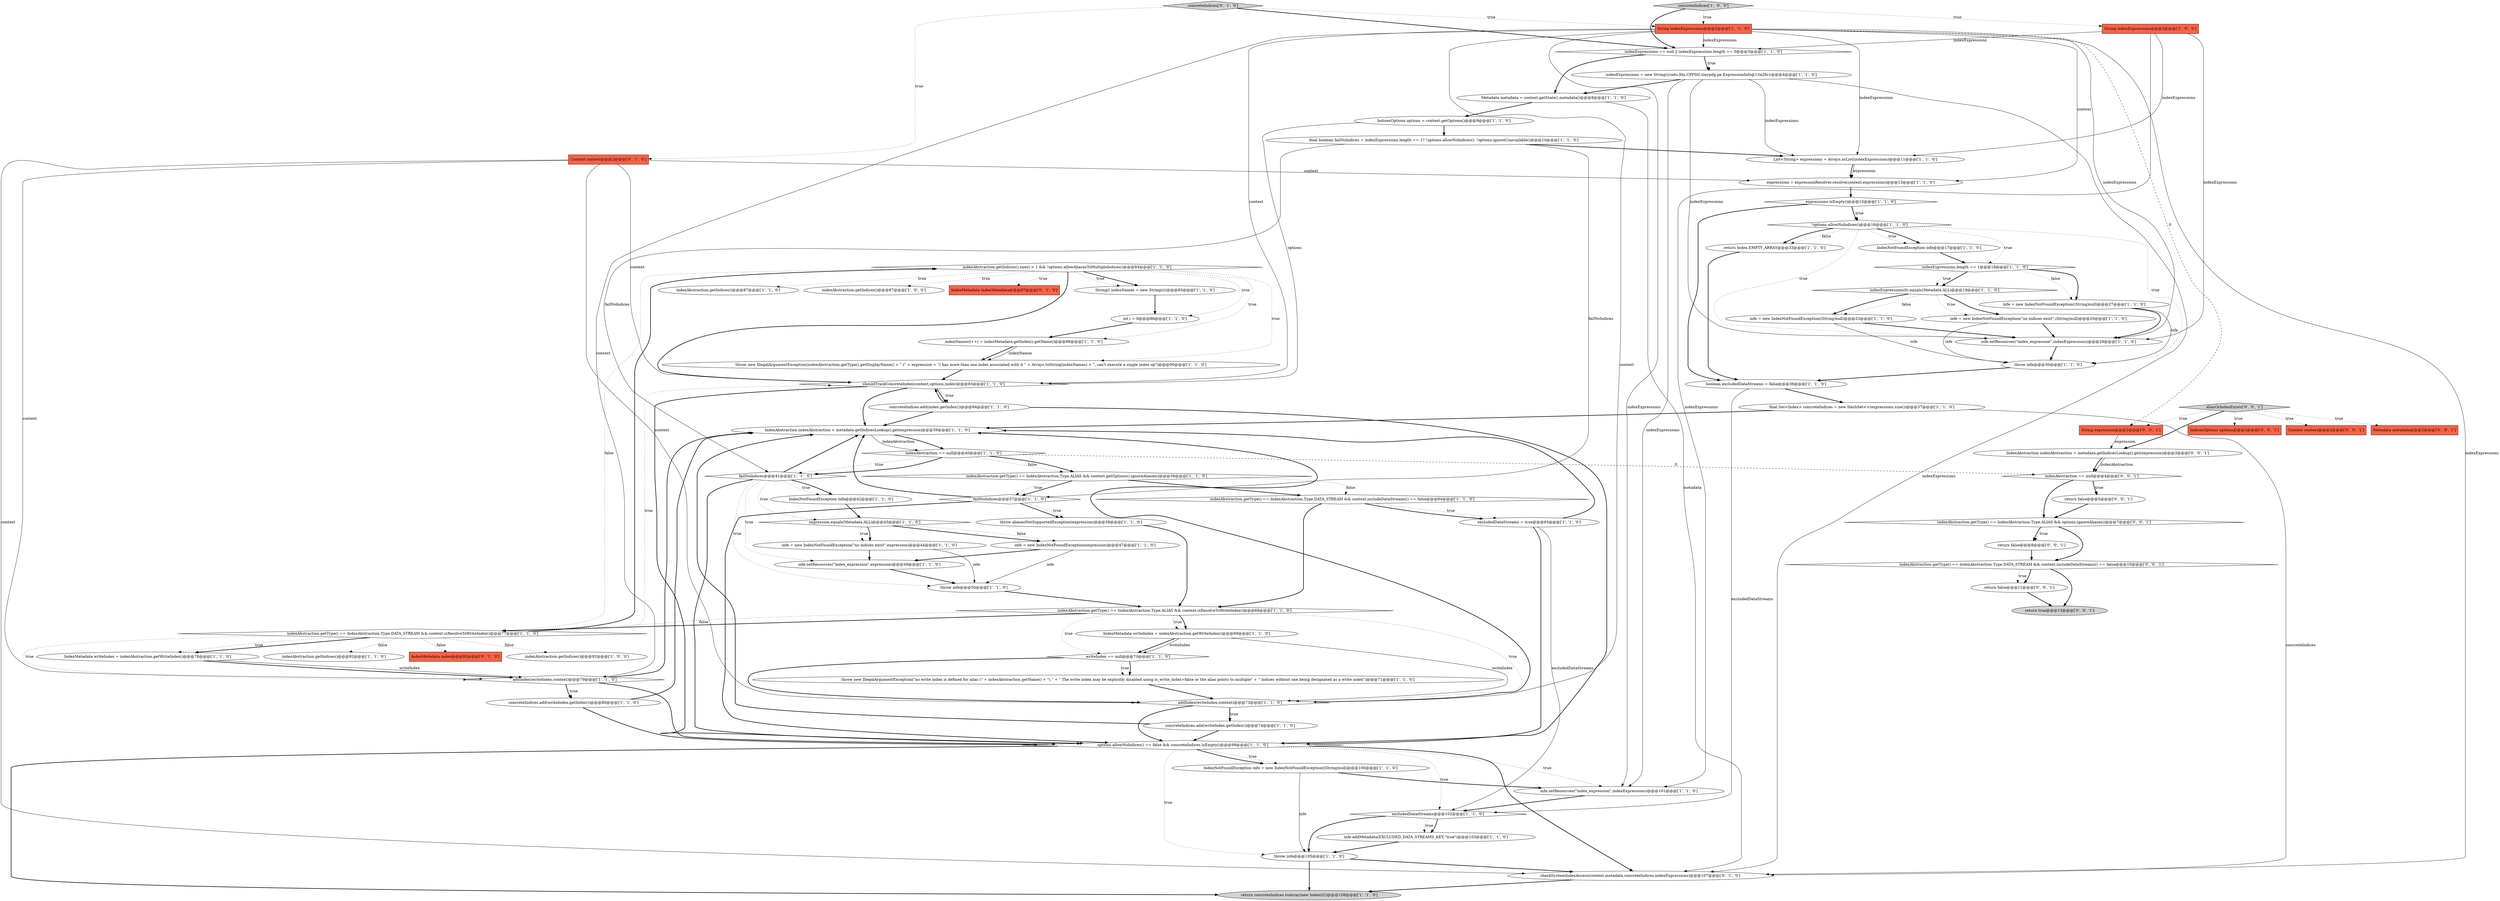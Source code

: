 digraph {
33 [style = filled, label = "indexAbstraction.getIndices()@@@87@@@['1', '1', '0']", fillcolor = white, shape = ellipse image = "AAA0AAABBB1BBB"];
46 [style = filled, label = "List<String> expressions = Arrays.asList(indexExpressions)@@@11@@@['1', '1', '0']", fillcolor = white, shape = ellipse image = "AAA0AAABBB1BBB"];
13 [style = filled, label = "expression.equals(Metadata.ALL)@@@43@@@['1', '1', '0']", fillcolor = white, shape = diamond image = "AAA0AAABBB1BBB"];
11 [style = filled, label = "indexExpressions(0(.equals(Metadata.ALL)@@@19@@@['1', '1', '0']", fillcolor = white, shape = diamond image = "AAA0AAABBB1BBB"];
22 [style = filled, label = "failNoIndices@@@57@@@['1', '1', '0']", fillcolor = white, shape = diamond image = "AAA0AAABBB1BBB"];
7 [style = filled, label = "indexAbstraction.getIndices().size() > 1 && !options.allowAliasesToMultipleIndices()@@@84@@@['1', '1', '0']", fillcolor = white, shape = diamond image = "AAA0AAABBB1BBB"];
26 [style = filled, label = "return concreteIndices.toArray(new Index(((()@@@108@@@['1', '1', '0']", fillcolor = lightgray, shape = ellipse image = "AAA0AAABBB1BBB"];
77 [style = filled, label = "IndicesOptions options@@@2@@@['0', '0', '1']", fillcolor = tomato, shape = box image = "AAA0AAABBB3BBB"];
44 [style = filled, label = "int i = 0@@@86@@@['1', '1', '0']", fillcolor = white, shape = ellipse image = "AAA0AAABBB1BBB"];
79 [style = filled, label = "return false@@@5@@@['0', '0', '1']", fillcolor = white, shape = ellipse image = "AAA0AAABBB3BBB"];
16 [style = filled, label = "throw aliasesNotSupportedException(expression)@@@58@@@['1', '1', '0']", fillcolor = white, shape = ellipse image = "AAA0AAABBB1BBB"];
18 [style = filled, label = "concreteIndices.add(writeIndex.getIndex())@@@74@@@['1', '1', '0']", fillcolor = white, shape = ellipse image = "AAA0AAABBB1BBB"];
32 [style = filled, label = "expressions = expressionResolver.resolve(context,expressions)@@@13@@@['1', '1', '0']", fillcolor = white, shape = ellipse image = "AAA0AAABBB1BBB"];
48 [style = filled, label = "shouldTrackConcreteIndex(context,options,index)@@@93@@@['1', '1', '0']", fillcolor = white, shape = diamond image = "AAA0AAABBB1BBB"];
71 [style = filled, label = "IndexAbstraction indexAbstraction = metadata.getIndicesLookup().get(expression)@@@3@@@['0', '0', '1']", fillcolor = white, shape = ellipse image = "AAA0AAABBB3BBB"];
72 [style = filled, label = "return true@@@13@@@['0', '0', '1']", fillcolor = lightgray, shape = ellipse image = "AAA0AAABBB3BBB"];
14 [style = filled, label = "String indexExpressions@@@2@@@['1', '1', '0']", fillcolor = tomato, shape = box image = "AAA0AAABBB1BBB"];
57 [style = filled, label = "excludedDataStreams@@@102@@@['1', '1', '0']", fillcolor = white, shape = diamond image = "AAA0AAABBB1BBB"];
0 [style = filled, label = "IndexNotFoundException infe@@@42@@@['1', '1', '0']", fillcolor = white, shape = ellipse image = "AAA0AAABBB1BBB"];
21 [style = filled, label = "final Set<Index> concreteIndices = new HashSet<>(expressions.size())@@@37@@@['1', '1', '0']", fillcolor = white, shape = ellipse image = "AAA0AAABBB1BBB"];
5 [style = filled, label = "infe = new IndexNotFoundException(\"no indices exist\",(String)null)@@@20@@@['1', '1', '0']", fillcolor = white, shape = ellipse image = "AAA0AAABBB1BBB"];
17 [style = filled, label = "indexExpressions.length == 1@@@18@@@['1', '1', '0']", fillcolor = white, shape = diamond image = "AAA0AAABBB1BBB"];
76 [style = filled, label = "aliasOrIndexExists['0', '0', '1']", fillcolor = lightgray, shape = diamond image = "AAA0AAABBB3BBB"];
12 [style = filled, label = "indexAbstraction == null@@@40@@@['1', '1', '0']", fillcolor = white, shape = diamond image = "AAA0AAABBB1BBB"];
80 [style = filled, label = "String expression@@@2@@@['0', '0', '1']", fillcolor = tomato, shape = box image = "AAA0AAABBB3BBB"];
68 [style = filled, label = "concreteIndices['0', '1', '0']", fillcolor = lightgray, shape = diamond image = "AAA0AAABBB2BBB"];
49 [style = filled, label = "IndexNotFoundException infe@@@17@@@['1', '1', '0']", fillcolor = white, shape = ellipse image = "AAA0AAABBB1BBB"];
24 [style = filled, label = "Metadata metadata = context.getState().metadata()@@@8@@@['1', '1', '0']", fillcolor = white, shape = ellipse image = "AAA0AAABBB1BBB"];
28 [style = filled, label = "addIndex(writeIndex,context)@@@79@@@['1', '1', '0']", fillcolor = white, shape = diamond image = "AAA0AAABBB1BBB"];
75 [style = filled, label = "return false@@@11@@@['0', '0', '1']", fillcolor = white, shape = ellipse image = "AAA0AAABBB3BBB"];
37 [style = filled, label = "infe = new IndexNotFoundException((String)null)@@@23@@@['1', '1', '0']", fillcolor = white, shape = ellipse image = "AAA0AAABBB1BBB"];
59 [style = filled, label = "excludedDataStreams = true@@@65@@@['1', '1', '0']", fillcolor = white, shape = ellipse image = "AAA0AAABBB1BBB"];
4 [style = filled, label = "addIndex(writeIndex,context)@@@73@@@['1', '1', '0']", fillcolor = white, shape = diamond image = "AAA0AAABBB1BBB"];
69 [style = filled, label = "IndexMetadata index@@@92@@@['0', '1', '0']", fillcolor = tomato, shape = box image = "AAA0AAABBB2BBB"];
61 [style = filled, label = "infe.setResources(\"index_expression\",indexExpressions)@@@29@@@['1', '1', '0']", fillcolor = white, shape = ellipse image = "AAA0AAABBB1BBB"];
73 [style = filled, label = "Context context@@@2@@@['0', '0', '1']", fillcolor = tomato, shape = box image = "AAA0AAABBB3BBB"];
55 [style = filled, label = "indexAbstraction.getType() == IndexAbstraction.Type.ALIAS && context.isResolveToWriteIndex()@@@68@@@['1', '1', '0']", fillcolor = white, shape = diamond image = "AAA0AAABBB1BBB"];
2 [style = filled, label = "throw new IllegalArgumentException(\"no write index is defined for alias (\" + indexAbstraction.getName() + \"(.\" + \" The write index may be explicitly disabled using is_write_index=false or the alias points to multiple\" + \" indices without one being designated as a write index\")@@@71@@@['1', '1', '0']", fillcolor = white, shape = ellipse image = "AAA0AAABBB1BBB"];
78 [style = filled, label = "Metadata metadata@@@2@@@['0', '0', '1']", fillcolor = tomato, shape = box image = "AAA0AAABBB3BBB"];
23 [style = filled, label = "indexAbstraction.getIndices()@@@87@@@['1', '0', '0']", fillcolor = white, shape = ellipse image = "AAA0AAABBB1BBB"];
67 [style = filled, label = "Context context@@@2@@@['0', '1', '0']", fillcolor = tomato, shape = box image = "AAA0AAABBB2BBB"];
8 [style = filled, label = "infe = new IndexNotFoundException((String)null)@@@27@@@['1', '1', '0']", fillcolor = white, shape = ellipse image = "AAA0AAABBB1BBB"];
39 [style = filled, label = "indexAbstraction.getIndices()@@@92@@@['1', '0', '0']", fillcolor = white, shape = ellipse image = "AAA0AAABBB1BBB"];
58 [style = filled, label = "indexAbstraction.getType() == IndexAbstraction.Type.ALIAS && context.getOptions().ignoreAliases()@@@56@@@['1', '1', '0']", fillcolor = white, shape = diamond image = "AAA0AAABBB1BBB"];
3 [style = filled, label = "infe = new IndexNotFoundException(expression)@@@47@@@['1', '1', '0']", fillcolor = white, shape = ellipse image = "AAA0AAABBB1BBB"];
6 [style = filled, label = "IndexMetadata writeIndex = indexAbstraction.getWriteIndex()@@@69@@@['1', '1', '0']", fillcolor = white, shape = ellipse image = "AAA0AAABBB1BBB"];
27 [style = filled, label = "indexAbstraction.getType() == IndexAbstraction.Type.DATA_STREAM && context.includeDataStreams() == false@@@64@@@['1', '1', '0']", fillcolor = white, shape = diamond image = "AAA0AAABBB1BBB"];
36 [style = filled, label = "!options.allowNoIndices()@@@16@@@['1', '1', '0']", fillcolor = white, shape = diamond image = "AAA0AAABBB1BBB"];
29 [style = filled, label = "final boolean failNoIndices = indexExpressions.length == 1? !options.allowNoIndices(): !options.ignoreUnavailable()@@@10@@@['1', '1', '0']", fillcolor = white, shape = ellipse image = "AAA0AAABBB1BBB"];
15 [style = filled, label = "concreteIndices['1', '0', '0']", fillcolor = lightgray, shape = diamond image = "AAA0AAABBB1BBB"];
31 [style = filled, label = "infe = new IndexNotFoundException(\"no indices exist\",expression)@@@44@@@['1', '1', '0']", fillcolor = white, shape = ellipse image = "AAA0AAABBB1BBB"];
45 [style = filled, label = "return Index.EMPTY_ARRAY@@@33@@@['1', '1', '0']", fillcolor = white, shape = ellipse image = "AAA0AAABBB1BBB"];
43 [style = filled, label = "IndexAbstraction indexAbstraction = metadata.getIndicesLookup().get(expression)@@@39@@@['1', '1', '0']", fillcolor = white, shape = ellipse image = "AAA0AAABBB1BBB"];
64 [style = filled, label = "indexExpressions == null || indexExpressions.length == 0@@@3@@@['1', '1', '0']", fillcolor = white, shape = diamond image = "AAA0AAABBB1BBB"];
35 [style = filled, label = "concreteIndices.add(writeIndex.getIndex())@@@80@@@['1', '1', '0']", fillcolor = white, shape = ellipse image = "AAA0AAABBB1BBB"];
62 [style = filled, label = "throw infe@@@50@@@['1', '1', '0']", fillcolor = white, shape = ellipse image = "AAA0AAABBB1BBB"];
20 [style = filled, label = "throw new IllegalArgumentException(indexAbstraction.getType().getDisplayName() + \" (\" + expression + \"( has more than one index associated with it \" + Arrays.toString(indexNames) + \", can't execute a single index op\")@@@90@@@['1', '1', '0']", fillcolor = white, shape = ellipse image = "AAA0AAABBB1BBB"];
40 [style = filled, label = "indexAbstraction.getIndices()@@@92@@@['1', '1', '0']", fillcolor = white, shape = ellipse image = "AAA0AAABBB1BBB"];
41 [style = filled, label = "throw infe@@@30@@@['1', '1', '0']", fillcolor = white, shape = ellipse image = "AAA0AAABBB1BBB"];
30 [style = filled, label = "String(( indexNames = new String((((@@@85@@@['1', '1', '0']", fillcolor = white, shape = ellipse image = "AAA0AAABBB1BBB"];
10 [style = filled, label = "infe.setResources(\"index_expression\",indexExpressions)@@@101@@@['1', '1', '0']", fillcolor = white, shape = ellipse image = "AAA0AAABBB1BBB"];
54 [style = filled, label = "failNoIndices@@@41@@@['1', '1', '0']", fillcolor = white, shape = diamond image = "AAA0AAABBB1BBB"];
70 [style = filled, label = "indexAbstraction.getType() == IndexAbstraction.Type.ALIAS && options.ignoreAliases()@@@7@@@['0', '0', '1']", fillcolor = white, shape = diamond image = "AAA0AAABBB3BBB"];
63 [style = filled, label = "IndexNotFoundException infe = new IndexNotFoundException((String)null)@@@100@@@['1', '1', '0']", fillcolor = white, shape = ellipse image = "AAA0AAABBB1BBB"];
1 [style = filled, label = "String indexExpressions@@@2@@@['1', '0', '0']", fillcolor = tomato, shape = box image = "AAA0AAABBB1BBB"];
47 [style = filled, label = "indexNames(i++( = indexMetadata.getIndex().getName()@@@88@@@['1', '1', '0']", fillcolor = white, shape = ellipse image = "AAA0AAABBB1BBB"];
81 [style = filled, label = "indexAbstraction == null@@@4@@@['0', '0', '1']", fillcolor = white, shape = diamond image = "AAA0AAABBB3BBB"];
52 [style = filled, label = "infe.addMetadata(EXCLUDED_DATA_STREAMS_KEY,\"true\")@@@103@@@['1', '1', '0']", fillcolor = white, shape = ellipse image = "AAA0AAABBB1BBB"];
42 [style = filled, label = "writeIndex == null@@@70@@@['1', '1', '0']", fillcolor = white, shape = diamond image = "AAA0AAABBB1BBB"];
50 [style = filled, label = "IndexMetadata writeIndex = indexAbstraction.getWriteIndex()@@@78@@@['1', '1', '0']", fillcolor = white, shape = ellipse image = "AAA0AAABBB1BBB"];
25 [style = filled, label = "infe.setResources(\"index_expression\",expression)@@@49@@@['1', '1', '0']", fillcolor = white, shape = ellipse image = "AAA0AAABBB1BBB"];
53 [style = filled, label = "concreteIndices.add(index.getIndex())@@@94@@@['1', '1', '0']", fillcolor = white, shape = ellipse image = "AAA0AAABBB1BBB"];
56 [style = filled, label = "options.allowNoIndices() == false && concreteIndices.isEmpty()@@@99@@@['1', '1', '0']", fillcolor = white, shape = diamond image = "AAA0AAABBB1BBB"];
9 [style = filled, label = "IndicesOptions options = context.getOptions()@@@9@@@['1', '1', '0']", fillcolor = white, shape = ellipse image = "AAA0AAABBB1BBB"];
34 [style = filled, label = "expressions.isEmpty()@@@15@@@['1', '1', '0']", fillcolor = white, shape = diamond image = "AAA0AAABBB1BBB"];
51 [style = filled, label = "boolean excludedDataStreams = false@@@36@@@['1', '1', '0']", fillcolor = white, shape = ellipse image = "AAA0AAABBB1BBB"];
65 [style = filled, label = "IndexMetadata indexMetadata@@@87@@@['0', '1', '0']", fillcolor = tomato, shape = box image = "AAA0AAABBB2BBB"];
66 [style = filled, label = "checkSystemIndexAccess(context,metadata,concreteIndices,indexExpressions)@@@107@@@['0', '1', '0']", fillcolor = white, shape = ellipse image = "AAA1AAABBB2BBB"];
60 [style = filled, label = "indexExpressions = new String((((edu.fdu.CPPDG.tinypdg.pe.ExpressionInfo@13a28c1@@@4@@@['1', '1', '0']", fillcolor = white, shape = ellipse image = "AAA0AAABBB1BBB"];
82 [style = filled, label = "return false@@@8@@@['0', '0', '1']", fillcolor = white, shape = ellipse image = "AAA0AAABBB3BBB"];
74 [style = filled, label = "indexAbstraction.getType() == IndexAbstraction.Type.DATA_STREAM && context.includeDataStreams() == false@@@10@@@['0', '0', '1']", fillcolor = white, shape = diamond image = "AAA0AAABBB3BBB"];
19 [style = filled, label = "indexAbstraction.getType() == IndexAbstraction.Type.DATA_STREAM && context.isResolveToWriteIndex()@@@77@@@['1', '1', '0']", fillcolor = white, shape = diamond image = "AAA0AAABBB1BBB"];
38 [style = filled, label = "throw infe@@@105@@@['1', '1', '0']", fillcolor = white, shape = ellipse image = "AAA0AAABBB1BBB"];
38->26 [style = bold, label=""];
59->56 [style = bold, label=""];
58->22 [style = bold, label=""];
67->28 [style = solid, label="context"];
18->56 [style = bold, label=""];
2->4 [style = bold, label=""];
46->32 [style = solid, label="expressions"];
50->28 [style = bold, label=""];
56->10 [style = dotted, label="true"];
15->1 [style = dotted, label="true"];
19->48 [style = dotted, label="true"];
60->10 [style = solid, label="indexExpressions"];
19->7 [style = dotted, label="false"];
43->12 [style = bold, label=""];
54->56 [style = bold, label=""];
14->61 [style = solid, label="indexExpressions"];
64->60 [style = bold, label=""];
12->81 [style = dashed, label="0"];
7->44 [style = dotted, label="true"];
51->21 [style = bold, label=""];
53->43 [style = bold, label=""];
29->22 [style = solid, label="failNoIndices"];
14->10 [style = solid, label="indexExpressions"];
41->51 [style = bold, label=""];
48->56 [style = bold, label=""];
28->43 [style = bold, label=""];
42->2 [style = bold, label=""];
21->43 [style = bold, label=""];
82->74 [style = bold, label=""];
57->38 [style = bold, label=""];
28->56 [style = bold, label=""];
27->55 [style = bold, label=""];
3->25 [style = bold, label=""];
1->61 [style = solid, label="indexExpressions"];
3->62 [style = solid, label="infe"];
67->48 [style = solid, label="context"];
17->8 [style = bold, label=""];
19->39 [style = dotted, label="false"];
60->61 [style = solid, label="indexExpressions"];
47->20 [style = bold, label=""];
54->62 [style = dotted, label="true"];
7->48 [style = bold, label=""];
19->7 [style = bold, label=""];
74->75 [style = bold, label=""];
7->23 [style = dotted, label="true"];
12->58 [style = dotted, label="false"];
11->5 [style = dotted, label="true"];
14->64 [style = solid, label="indexExpressions"];
56->57 [style = dotted, label="true"];
19->69 [style = dotted, label="false"];
36->45 [style = bold, label=""];
55->19 [style = dotted, label="false"];
27->59 [style = dotted, label="true"];
62->55 [style = bold, label=""];
7->30 [style = bold, label=""];
36->41 [style = dotted, label="true"];
54->0 [style = bold, label=""];
42->2 [style = dotted, label="true"];
54->25 [style = dotted, label="true"];
57->52 [style = bold, label=""];
36->45 [style = dotted, label="false"];
6->42 [style = bold, label=""];
60->66 [style = solid, label="indexExpressions"];
28->35 [style = dotted, label="true"];
38->66 [style = bold, label=""];
8->41 [style = solid, label="infe"];
13->31 [style = bold, label=""];
34->51 [style = bold, label=""];
5->41 [style = solid, label="infe"];
59->43 [style = bold, label=""];
59->57 [style = solid, label="excludedDataStreams"];
7->47 [style = dotted, label="true"];
56->38 [style = dotted, label="true"];
1->46 [style = solid, label="indexExpressions"];
67->32 [style = solid, label="context"];
6->4 [style = solid, label="writeIndex"];
75->72 [style = bold, label=""];
21->66 [style = solid, label="concreteIndices"];
13->3 [style = dotted, label="false"];
19->50 [style = bold, label=""];
80->71 [style = solid, label="expression"];
4->56 [style = bold, label=""];
64->24 [style = bold, label=""];
58->27 [style = dotted, label="false"];
22->56 [style = bold, label=""];
27->59 [style = bold, label=""];
55->6 [style = bold, label=""];
22->43 [style = bold, label=""];
58->27 [style = bold, label=""];
18->43 [style = bold, label=""];
5->61 [style = bold, label=""];
17->11 [style = bold, label=""];
12->54 [style = bold, label=""];
1->64 [style = solid, label="indexExpressions"];
51->57 [style = solid, label="excludedDataStreams"];
17->11 [style = dotted, label="true"];
7->33 [style = dotted, label="true"];
32->34 [style = bold, label=""];
11->37 [style = bold, label=""];
48->43 [style = bold, label=""];
63->10 [style = bold, label=""];
79->70 [style = bold, label=""];
19->50 [style = dotted, label="true"];
66->26 [style = bold, label=""];
7->30 [style = dotted, label="true"];
56->63 [style = dotted, label="true"];
31->25 [style = bold, label=""];
50->28 [style = solid, label="writeIndex"];
48->53 [style = bold, label=""];
8->61 [style = bold, label=""];
76->78 [style = dotted, label="true"];
76->73 [style = dotted, label="true"];
42->4 [style = bold, label=""];
37->61 [style = bold, label=""];
35->43 [style = bold, label=""];
43->12 [style = solid, label="indexAbstraction"];
57->52 [style = dotted, label="true"];
10->57 [style = bold, label=""];
22->16 [style = bold, label=""];
4->18 [style = dotted, label="true"];
34->36 [style = bold, label=""];
67->66 [style = solid, label="context"];
68->14 [style = dotted, label="true"];
12->58 [style = bold, label=""];
36->49 [style = bold, label=""];
63->38 [style = solid, label="infe"];
81->79 [style = dotted, label="true"];
70->82 [style = bold, label=""];
58->22 [style = dotted, label="true"];
70->74 [style = bold, label=""];
12->54 [style = dotted, label="true"];
53->48 [style = bold, label=""];
76->77 [style = dotted, label="true"];
44->47 [style = bold, label=""];
54->0 [style = dotted, label="true"];
76->71 [style = bold, label=""];
24->9 [style = bold, label=""];
13->3 [style = bold, label=""];
49->17 [style = bold, label=""];
55->6 [style = dotted, label="true"];
9->29 [style = bold, label=""];
60->24 [style = bold, label=""];
36->49 [style = dotted, label="true"];
15->14 [style = dotted, label="true"];
81->70 [style = bold, label=""];
56->26 [style = bold, label=""];
48->53 [style = dotted, label="true"];
11->5 [style = bold, label=""];
34->36 [style = dotted, label="true"];
29->54 [style = solid, label="failNoIndices"];
4->18 [style = bold, label=""];
17->8 [style = dotted, label="false"];
24->66 [style = solid, label="metadata"];
29->46 [style = bold, label=""];
67->4 [style = solid, label="context"];
11->37 [style = dotted, label="false"];
25->62 [style = bold, label=""];
16->55 [style = bold, label=""];
28->35 [style = bold, label=""];
13->31 [style = dotted, label="true"];
54->13 [style = dotted, label="true"];
35->56 [style = bold, label=""];
22->16 [style = dotted, label="true"];
6->42 [style = solid, label="writeIndex"];
14->48 [style = solid, label="context"];
15->64 [style = bold, label=""];
61->41 [style = bold, label=""];
46->32 [style = bold, label=""];
20->48 [style = bold, label=""];
53->56 [style = bold, label=""];
55->4 [style = dotted, label="true"];
14->4 [style = solid, label="context"];
70->82 [style = dotted, label="true"];
68->64 [style = bold, label=""];
1->10 [style = solid, label="indexExpressions"];
31->62 [style = solid, label="infe"];
47->20 [style = solid, label="indexNames"];
19->40 [style = dotted, label="false"];
64->60 [style = dotted, label="true"];
0->13 [style = bold, label=""];
52->38 [style = bold, label=""];
36->17 [style = dotted, label="true"];
56->66 [style = bold, label=""];
55->42 [style = dotted, label="true"];
71->81 [style = solid, label="indexAbstraction"];
14->32 [style = solid, label="context"];
60->46 [style = solid, label="indexExpressions"];
7->65 [style = dotted, label="true"];
9->48 [style = solid, label="options"];
45->51 [style = bold, label=""];
14->28 [style = solid, label="context"];
74->75 [style = dotted, label="true"];
14->46 [style = solid, label="indexExpressions"];
36->61 [style = dotted, label="true"];
76->80 [style = dotted, label="true"];
81->79 [style = bold, label=""];
54->43 [style = bold, label=""];
4->43 [style = bold, label=""];
14->80 [style = dashed, label="0"];
14->66 [style = solid, label="indexExpressions"];
68->67 [style = dotted, label="true"];
56->63 [style = bold, label=""];
71->81 [style = bold, label=""];
74->72 [style = bold, label=""];
30->44 [style = bold, label=""];
7->20 [style = dotted, label="true"];
55->19 [style = bold, label=""];
19->28 [style = dotted, label="true"];
37->41 [style = solid, label="infe"];
}

